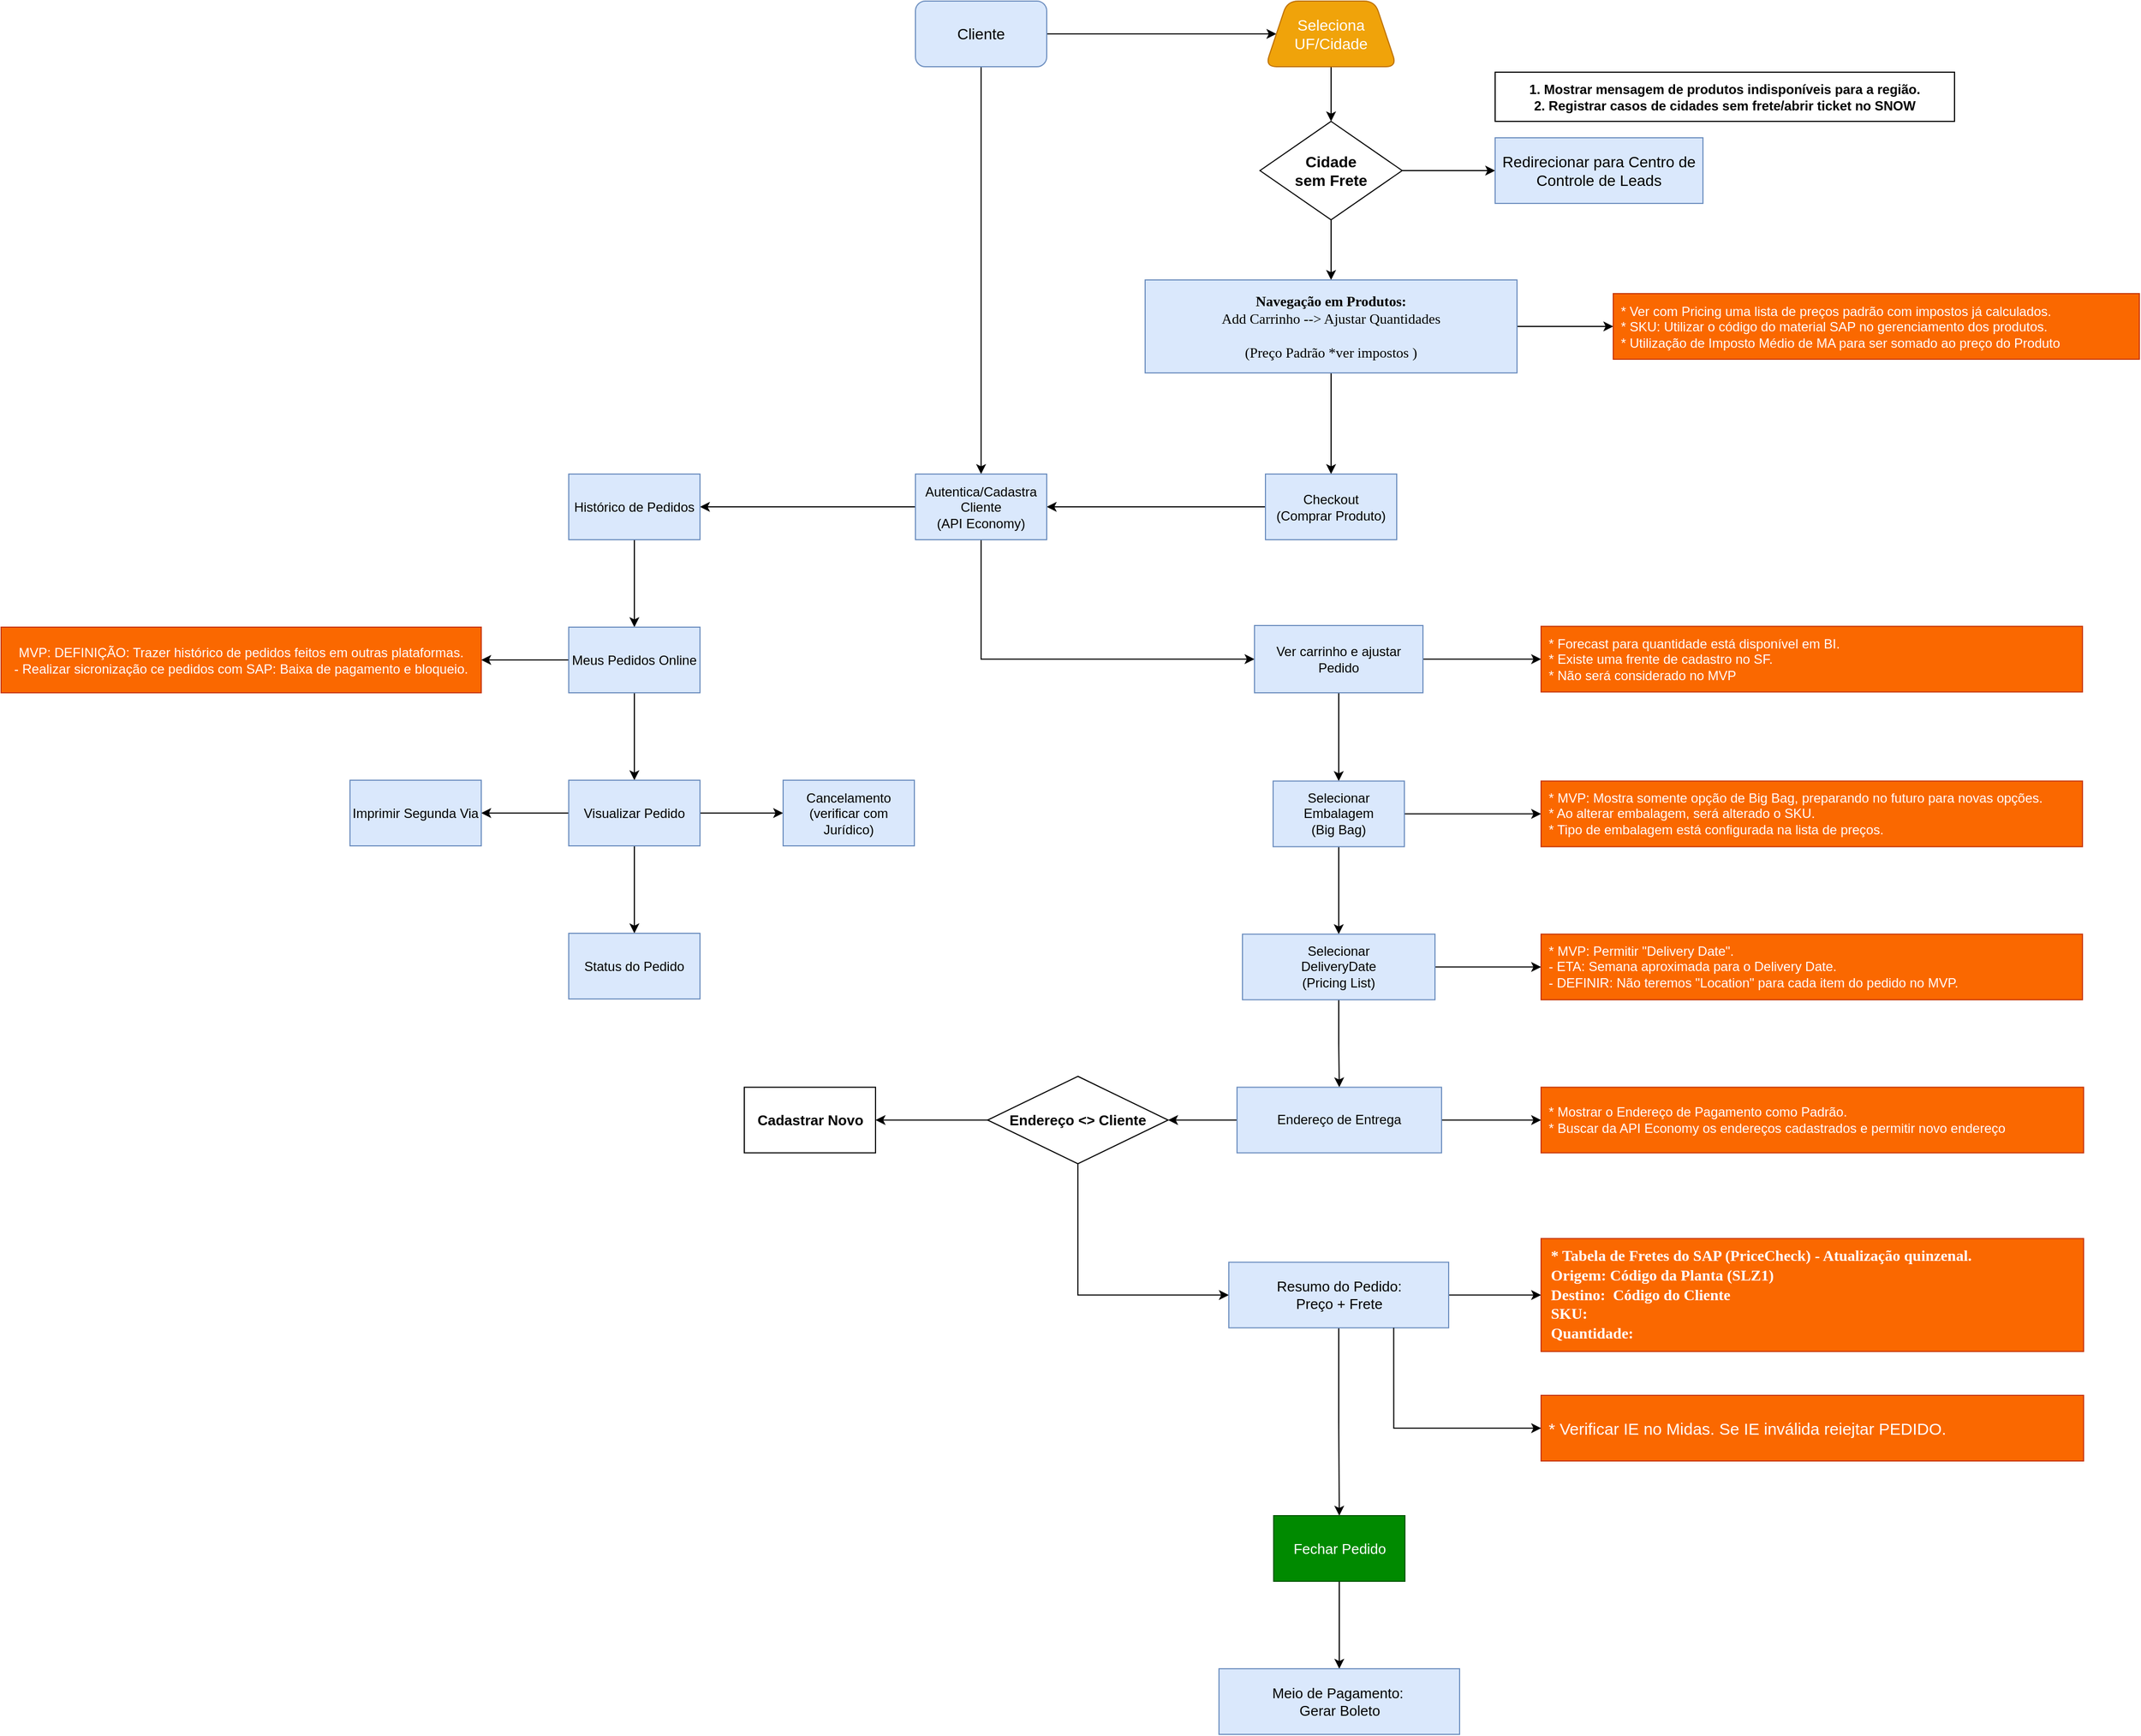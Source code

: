 <mxfile version="13.7.1" type="github" pages="2">
  <diagram id="v70nW824M8R4AOz3LLfw" name="OrderEntry">
    <mxGraphModel dx="2553" dy="782" grid="1" gridSize="11" guides="1" tooltips="1" connect="1" arrows="1" fold="1" page="1" pageScale="1" pageWidth="850" pageHeight="1100" math="0" shadow="0">
      <root>
        <mxCell id="0" />
        <mxCell id="1" parent="0" />
        <mxCell id="3Qp2xXLN1smk-MfCKVBW-4" value="" style="edgeStyle=orthogonalEdgeStyle;rounded=0;orthogonalLoop=1;jettySize=auto;html=1;" parent="1" source="3Qp2xXLN1smk-MfCKVBW-2" target="3Qp2xXLN1smk-MfCKVBW-3" edge="1">
          <mxGeometry relative="1" as="geometry" />
        </mxCell>
        <mxCell id="jS5UeziIzz8t74J8Ag5z-24" style="edgeStyle=orthogonalEdgeStyle;rounded=0;orthogonalLoop=1;jettySize=auto;html=1;fontSize=13;fontColor=#000000;" parent="1" source="3Qp2xXLN1smk-MfCKVBW-2" target="jS5UeziIzz8t74J8Ag5z-3" edge="1">
          <mxGeometry relative="1" as="geometry" />
        </mxCell>
        <mxCell id="3Qp2xXLN1smk-MfCKVBW-2" value="&lt;font style=&quot;font-size: 14px&quot;&gt;Cliente&lt;/font&gt;" style="rounded=1;whiteSpace=wrap;html=1;fillColor=#dae8fc;strokeColor=#6c8ebf;fontSize=13;" parent="1" vertex="1">
          <mxGeometry y="210" width="120" height="60" as="geometry" />
        </mxCell>
        <mxCell id="3Qp2xXLN1smk-MfCKVBW-7" style="edgeStyle=orthogonalEdgeStyle;rounded=0;orthogonalLoop=1;jettySize=auto;html=1;entryX=0.5;entryY=0;entryDx=0;entryDy=0;" parent="1" source="3Qp2xXLN1smk-MfCKVBW-3" target="3Qp2xXLN1smk-MfCKVBW-5" edge="1">
          <mxGeometry relative="1" as="geometry" />
        </mxCell>
        <mxCell id="3Qp2xXLN1smk-MfCKVBW-3" value="&lt;font style=&quot;font-size: 14px&quot;&gt;Seleciona&lt;br&gt;UF/Cidade&lt;/font&gt;" style="shape=trapezoid;perimeter=trapezoidPerimeter;whiteSpace=wrap;html=1;fixedSize=1;rounded=1;fillColor=#f0a30a;strokeColor=#BD7000;fontColor=#ffffff;" parent="1" vertex="1">
          <mxGeometry x="320" y="210" width="120" height="60" as="geometry" />
        </mxCell>
        <mxCell id="3Qp2xXLN1smk-MfCKVBW-10" value="" style="edgeStyle=orthogonalEdgeStyle;rounded=0;orthogonalLoop=1;jettySize=auto;html=1;" parent="1" source="3Qp2xXLN1smk-MfCKVBW-5" target="3Qp2xXLN1smk-MfCKVBW-9" edge="1">
          <mxGeometry relative="1" as="geometry" />
        </mxCell>
        <mxCell id="3Qp2xXLN1smk-MfCKVBW-14" value="" style="edgeStyle=orthogonalEdgeStyle;rounded=0;orthogonalLoop=1;jettySize=auto;html=1;" parent="1" source="3Qp2xXLN1smk-MfCKVBW-5" target="3Qp2xXLN1smk-MfCKVBW-13" edge="1">
          <mxGeometry relative="1" as="geometry" />
        </mxCell>
        <mxCell id="3Qp2xXLN1smk-MfCKVBW-5" value="&lt;font style=&quot;font-size: 14px&quot;&gt;&lt;b&gt;Cidade &lt;br&gt;sem Frete&lt;/b&gt;&lt;/font&gt;" style="rhombus;whiteSpace=wrap;html=1;" parent="1" vertex="1">
          <mxGeometry x="315" y="320" width="130" height="90" as="geometry" />
        </mxCell>
        <mxCell id="3Qp2xXLN1smk-MfCKVBW-9" value="&lt;font style=&quot;font-size: 14px&quot;&gt;Redirecionar para Centro de Controle de Leads&lt;/font&gt;" style="whiteSpace=wrap;html=1;fillColor=#dae8fc;strokeColor=#6c8ebf;" parent="1" vertex="1">
          <mxGeometry x="530" y="335" width="190" height="60" as="geometry" />
        </mxCell>
        <mxCell id="3Qp2xXLN1smk-MfCKVBW-12" value="&lt;div&gt;1. Mostrar mensagem de produtos indisponíveis para a região.&lt;/div&gt;&lt;div&gt;2. Registrar casos de cidades sem frete/abrir ticket no SNOW&lt;/div&gt;" style="text;html=1;fillColor=none;align=center;verticalAlign=middle;whiteSpace=wrap;rounded=0;fontStyle=1;strokeColor=#000000;" parent="1" vertex="1">
          <mxGeometry x="530" y="275" width="420" height="45" as="geometry" />
        </mxCell>
        <mxCell id="jS5UeziIzz8t74J8Ag5z-2" value="" style="edgeStyle=orthogonalEdgeStyle;rounded=0;orthogonalLoop=1;jettySize=auto;html=1;fontSize=13;fontColor=#000000;" parent="1" source="3Qp2xXLN1smk-MfCKVBW-13" target="jS5UeziIzz8t74J8Ag5z-1" edge="1">
          <mxGeometry relative="1" as="geometry" />
        </mxCell>
        <mxCell id="jS5UeziIzz8t74J8Ag5z-4" value="" style="edgeStyle=orthogonalEdgeStyle;rounded=0;orthogonalLoop=1;jettySize=auto;html=1;fontSize=13;fontColor=#000000;exitX=0;exitY=0.5;exitDx=0;exitDy=0;entryX=1;entryY=0.5;entryDx=0;entryDy=0;" parent="1" source="jS5UeziIzz8t74J8Ag5z-1" target="jS5UeziIzz8t74J8Ag5z-3" edge="1">
          <mxGeometry relative="1" as="geometry" />
        </mxCell>
        <mxCell id="jS5UeziIzz8t74J8Ag5z-32" value="" style="edgeStyle=orthogonalEdgeStyle;rounded=0;orthogonalLoop=1;jettySize=auto;html=1;fontSize=13;fontColor=#000000;" parent="1" source="3Qp2xXLN1smk-MfCKVBW-13" target="jS5UeziIzz8t74J8Ag5z-31" edge="1">
          <mxGeometry relative="1" as="geometry" />
        </mxCell>
        <mxCell id="3Qp2xXLN1smk-MfCKVBW-13" value="&lt;p style=&quot;margin-top: 0pt ; margin-bottom: 0pt ; margin-left: 0in ; text-indent: 0in ; font-size: 13px&quot;&gt;&lt;span style=&quot;font-family: &amp;#34;calibri&amp;#34;&quot;&gt;&lt;font style=&quot;font-size: 13px&quot;&gt;&lt;b&gt;Navegação em Produtos:&lt;/b&gt;&lt;/font&gt;&lt;/span&gt;&lt;/p&gt;&lt;p style=&quot;margin-top: 0pt ; margin-bottom: 0pt ; margin-left: 0in ; text-indent: 0in ; font-size: 13px&quot;&gt;&lt;font style=&quot;font-size: 13px&quot;&gt;&lt;span style=&quot;font-family: &amp;#34;calibri&amp;#34;&quot;&gt;Add&lt;/span&gt;&lt;span style=&quot;font-family: &amp;#34;calibri&amp;#34; ; vertical-align: baseline&quot;&gt; Carrinho --&amp;gt; Ajustar Quantidades&lt;/span&gt;&lt;span style=&quot;font-family: &amp;#34;calibri&amp;#34;&quot;&gt;&lt;br&gt;&lt;br&gt;&lt;/span&gt;&lt;span style=&quot;font-family: &amp;#34;calibri&amp;#34;&quot;&gt;(Preço Padrão *ver impostos )&lt;/span&gt;&lt;/font&gt;&lt;/p&gt;" style="whiteSpace=wrap;html=1;fillColor=#dae8fc;strokeColor=#6c8ebf;fontStyle=0" parent="1" vertex="1">
          <mxGeometry x="210" y="465" width="340" height="85" as="geometry" />
        </mxCell>
        <mxCell id="jS5UeziIzz8t74J8Ag5z-1" value="Checkout&lt;br&gt;(Comprar Produto)" style="whiteSpace=wrap;html=1;fontStyle=0;strokeColor=#6c8ebf;fillColor=#dae8fc;" parent="1" vertex="1">
          <mxGeometry x="320" y="642.5" width="120" height="60" as="geometry" />
        </mxCell>
        <mxCell id="jS5UeziIzz8t74J8Ag5z-6" value="" style="edgeStyle=orthogonalEdgeStyle;rounded=0;orthogonalLoop=1;jettySize=auto;html=1;fontSize=13;fontColor=#000000;" parent="1" source="jS5UeziIzz8t74J8Ag5z-3" target="jS5UeziIzz8t74J8Ag5z-5" edge="1">
          <mxGeometry relative="1" as="geometry" />
        </mxCell>
        <mxCell id="jS5UeziIzz8t74J8Ag5z-26" value="" style="edgeStyle=orthogonalEdgeStyle;rounded=0;orthogonalLoop=1;jettySize=auto;html=1;fontSize=13;fontColor=#000000;exitX=0.5;exitY=1;exitDx=0;exitDy=0;entryX=0;entryY=0.5;entryDx=0;entryDy=0;" parent="1" source="jS5UeziIzz8t74J8Ag5z-3" target="jS5UeziIzz8t74J8Ag5z-25" edge="1">
          <mxGeometry relative="1" as="geometry" />
        </mxCell>
        <mxCell id="jS5UeziIzz8t74J8Ag5z-3" value="Autentica/Cadastra Cliente&lt;br&gt;(API Economy)" style="whiteSpace=wrap;html=1;fontStyle=0;strokeColor=#6c8ebf;fillColor=#dae8fc;" parent="1" vertex="1">
          <mxGeometry y="642.5" width="120" height="60" as="geometry" />
        </mxCell>
        <mxCell id="jS5UeziIzz8t74J8Ag5z-8" value="" style="edgeStyle=orthogonalEdgeStyle;rounded=0;orthogonalLoop=1;jettySize=auto;html=1;fontSize=13;fontColor=#000000;" parent="1" source="jS5UeziIzz8t74J8Ag5z-5" target="jS5UeziIzz8t74J8Ag5z-7" edge="1">
          <mxGeometry relative="1" as="geometry" />
        </mxCell>
        <mxCell id="jS5UeziIzz8t74J8Ag5z-5" value="Histórico de Pedidos" style="whiteSpace=wrap;html=1;fontStyle=0;strokeColor=#6c8ebf;fillColor=#dae8fc;" parent="1" vertex="1">
          <mxGeometry x="-317" y="642.5" width="120" height="60" as="geometry" />
        </mxCell>
        <mxCell id="jS5UeziIzz8t74J8Ag5z-10" value="" style="edgeStyle=orthogonalEdgeStyle;rounded=0;orthogonalLoop=1;jettySize=auto;html=1;fontSize=13;fontColor=#000000;" parent="1" source="jS5UeziIzz8t74J8Ag5z-7" target="jS5UeziIzz8t74J8Ag5z-9" edge="1">
          <mxGeometry relative="1" as="geometry" />
        </mxCell>
        <mxCell id="jS5UeziIzz8t74J8Ag5z-34" value="" style="edgeStyle=orthogonalEdgeStyle;rounded=0;orthogonalLoop=1;jettySize=auto;html=1;fontSize=13;fontColor=#000000;" parent="1" source="jS5UeziIzz8t74J8Ag5z-7" target="jS5UeziIzz8t74J8Ag5z-33" edge="1">
          <mxGeometry relative="1" as="geometry" />
        </mxCell>
        <mxCell id="jS5UeziIzz8t74J8Ag5z-7" value="Meus Pedidos Online" style="whiteSpace=wrap;html=1;fontStyle=0;strokeColor=#6c8ebf;fillColor=#dae8fc;" parent="1" vertex="1">
          <mxGeometry x="-317" y="782.5" width="120" height="60" as="geometry" />
        </mxCell>
        <mxCell id="jS5UeziIzz8t74J8Ag5z-12" value="" style="edgeStyle=orthogonalEdgeStyle;rounded=0;orthogonalLoop=1;jettySize=auto;html=1;fontSize=13;fontColor=#000000;" parent="1" source="jS5UeziIzz8t74J8Ag5z-9" target="jS5UeziIzz8t74J8Ag5z-11" edge="1">
          <mxGeometry relative="1" as="geometry" />
        </mxCell>
        <mxCell id="jS5UeziIzz8t74J8Ag5z-14" value="" style="edgeStyle=orthogonalEdgeStyle;rounded=0;orthogonalLoop=1;jettySize=auto;html=1;fontSize=13;fontColor=#000000;" parent="1" source="jS5UeziIzz8t74J8Ag5z-9" target="jS5UeziIzz8t74J8Ag5z-13" edge="1">
          <mxGeometry relative="1" as="geometry" />
        </mxCell>
        <mxCell id="jS5UeziIzz8t74J8Ag5z-19" value="" style="edgeStyle=orthogonalEdgeStyle;rounded=0;orthogonalLoop=1;jettySize=auto;html=1;fontSize=13;fontColor=#000000;" parent="1" source="jS5UeziIzz8t74J8Ag5z-9" target="jS5UeziIzz8t74J8Ag5z-18" edge="1">
          <mxGeometry relative="1" as="geometry" />
        </mxCell>
        <mxCell id="jS5UeziIzz8t74J8Ag5z-9" value="Visualizar Pedido" style="whiteSpace=wrap;html=1;fontStyle=0;strokeColor=#6c8ebf;fillColor=#dae8fc;" parent="1" vertex="1">
          <mxGeometry x="-317" y="922.5" width="120" height="60" as="geometry" />
        </mxCell>
        <mxCell id="jS5UeziIzz8t74J8Ag5z-11" value="Imprimir Segunda Via" style="whiteSpace=wrap;html=1;fontStyle=0;strokeColor=#6c8ebf;fillColor=#dae8fc;" parent="1" vertex="1">
          <mxGeometry x="-517" y="922.5" width="120" height="60" as="geometry" />
        </mxCell>
        <mxCell id="jS5UeziIzz8t74J8Ag5z-13" value="Status do Pedido" style="whiteSpace=wrap;html=1;fontStyle=0;strokeColor=#6c8ebf;fillColor=#dae8fc;" parent="1" vertex="1">
          <mxGeometry x="-317" y="1062.5" width="120" height="60" as="geometry" />
        </mxCell>
        <mxCell id="jS5UeziIzz8t74J8Ag5z-18" value="Cancelamento&lt;br&gt;(verificar com Jurídico)" style="whiteSpace=wrap;html=1;fontStyle=0;strokeColor=#6c8ebf;fillColor=#dae8fc;" parent="1" vertex="1">
          <mxGeometry x="-121" y="922.5" width="120" height="60" as="geometry" />
        </mxCell>
        <mxCell id="jS5UeziIzz8t74J8Ag5z-28" value="" style="edgeStyle=orthogonalEdgeStyle;rounded=0;orthogonalLoop=1;jettySize=auto;html=1;fontSize=13;fontColor=#000000;" parent="1" source="jS5UeziIzz8t74J8Ag5z-25" target="jS5UeziIzz8t74J8Ag5z-27" edge="1">
          <mxGeometry relative="1" as="geometry" />
        </mxCell>
        <mxCell id="jS5UeziIzz8t74J8Ag5z-36" value="" style="edgeStyle=orthogonalEdgeStyle;rounded=0;orthogonalLoop=1;jettySize=auto;html=1;fontSize=13;fontColor=#000000;" parent="1" source="jS5UeziIzz8t74J8Ag5z-25" target="jS5UeziIzz8t74J8Ag5z-35" edge="1">
          <mxGeometry relative="1" as="geometry" />
        </mxCell>
        <mxCell id="jS5UeziIzz8t74J8Ag5z-25" value="Ver carrinho e ajustar Pedido" style="whiteSpace=wrap;html=1;fontStyle=0;strokeColor=#6c8ebf;fillColor=#dae8fc;" parent="1" vertex="1">
          <mxGeometry x="310" y="781" width="154" height="61.5" as="geometry" />
        </mxCell>
        <mxCell id="jS5UeziIzz8t74J8Ag5z-27" value="* Forecast para quantidade está disponível em BI.&lt;br&gt;* Existe uma frente de cadastro no  SF.&lt;br&gt;* Não será considerado no MVP" style="whiteSpace=wrap;html=1;fontStyle=0;strokeColor=#C73500;fillColor=#fa6800;fontColor=#ffffff;align=left;spacingLeft=5;" parent="1" vertex="1">
          <mxGeometry x="572" y="781.75" width="495" height="60" as="geometry" />
        </mxCell>
        <mxCell id="jS5UeziIzz8t74J8Ag5z-31" value="&lt;div&gt;* Ver com Pricing uma lista de preços padrão com impostos já calculados.&lt;/div&gt;&lt;div&gt;* SKU: Utilizar o código do material SAP no gerenciamento dos produtos.&lt;/div&gt;&lt;div&gt;* Utilização de Imposto Médio de MA para ser somado ao preço do Produto&lt;/div&gt;" style="whiteSpace=wrap;html=1;fontStyle=0;strokeColor=#C73500;fillColor=#fa6800;fontColor=#ffffff;align=left;spacingLeft=5;" parent="1" vertex="1">
          <mxGeometry x="638" y="477.5" width="481" height="60" as="geometry" />
        </mxCell>
        <mxCell id="jS5UeziIzz8t74J8Ag5z-33" value="&lt;div&gt;MVP: DEFINIÇÃO: Trazer histórico de pedidos feitos em outras plataformas.&lt;/div&gt;&lt;div&gt;- Realizar sicronização ce pedidos com SAP: Baixa de pagamento e bloqueio.&lt;/div&gt;" style="whiteSpace=wrap;html=1;fontStyle=0;strokeColor=#C73500;fillColor=#fa6800;fontColor=#ffffff;" parent="1" vertex="1">
          <mxGeometry x="-836" y="782.5" width="439" height="60" as="geometry" />
        </mxCell>
        <mxCell id="jS5UeziIzz8t74J8Ag5z-39" value="" style="edgeStyle=orthogonalEdgeStyle;rounded=0;orthogonalLoop=1;jettySize=auto;html=1;fontSize=13;fontColor=#000000;" parent="1" source="jS5UeziIzz8t74J8Ag5z-35" target="jS5UeziIzz8t74J8Ag5z-38" edge="1">
          <mxGeometry relative="1" as="geometry" />
        </mxCell>
        <mxCell id="jS5UeziIzz8t74J8Ag5z-41" value="" style="edgeStyle=orthogonalEdgeStyle;rounded=0;orthogonalLoop=1;jettySize=auto;html=1;fontSize=13;fontColor=#000000;" parent="1" source="jS5UeziIzz8t74J8Ag5z-35" target="jS5UeziIzz8t74J8Ag5z-40" edge="1">
          <mxGeometry relative="1" as="geometry" />
        </mxCell>
        <mxCell id="jS5UeziIzz8t74J8Ag5z-35" value="Selecionar Embalagem&lt;br&gt;(Big Bag)" style="whiteSpace=wrap;html=1;fontStyle=0;strokeColor=#6c8ebf;fillColor=#dae8fc;" parent="1" vertex="1">
          <mxGeometry x="327" y="923.25" width="120" height="60" as="geometry" />
        </mxCell>
        <mxCell id="jS5UeziIzz8t74J8Ag5z-38" value="&lt;div&gt;* MVP: Mostra somente opção de Big Bag, preparando no futuro para novas opções.&lt;/div&gt;&lt;div&gt;* Ao alterar embalagem, será alterado o SKU.&lt;/div&gt;&lt;div&gt;* Tipo de embalagem está configurada na lista de preços.&lt;/div&gt;" style="whiteSpace=wrap;html=1;fontStyle=0;strokeColor=#C73500;fillColor=#fa6800;fontColor=#ffffff;align=left;spacingLeft=5;" parent="1" vertex="1">
          <mxGeometry x="572" y="923.25" width="495" height="60" as="geometry" />
        </mxCell>
        <mxCell id="jS5UeziIzz8t74J8Ag5z-43" value="" style="edgeStyle=orthogonalEdgeStyle;rounded=0;orthogonalLoop=1;jettySize=auto;html=1;fontSize=13;fontColor=#000000;" parent="1" source="jS5UeziIzz8t74J8Ag5z-40" target="jS5UeziIzz8t74J8Ag5z-42" edge="1">
          <mxGeometry relative="1" as="geometry" />
        </mxCell>
        <mxCell id="jS5UeziIzz8t74J8Ag5z-45" value="" style="edgeStyle=orthogonalEdgeStyle;rounded=0;orthogonalLoop=1;jettySize=auto;html=1;fontSize=13;fontColor=#000000;" parent="1" source="jS5UeziIzz8t74J8Ag5z-40" target="jS5UeziIzz8t74J8Ag5z-44" edge="1">
          <mxGeometry relative="1" as="geometry" />
        </mxCell>
        <mxCell id="jS5UeziIzz8t74J8Ag5z-40" value="Selecionar&lt;br&gt;DeliveryDate&lt;br&gt;(Pricing List)" style="whiteSpace=wrap;html=1;fontStyle=0;strokeColor=#6c8ebf;fillColor=#dae8fc;" parent="1" vertex="1">
          <mxGeometry x="299" y="1063.25" width="176" height="60" as="geometry" />
        </mxCell>
        <mxCell id="jS5UeziIzz8t74J8Ag5z-42" value="&lt;div&gt;* MVP: Permitir &quot;Delivery Date&quot;.&lt;/div&gt;&lt;div&gt;- ETA: Semana aproximada para o Delivery Date.&lt;/div&gt;&lt;div style=&quot;&quot;&gt;- DEFINIR: Não teremos &quot;Location&quot; para cada item do pedido no MVP.&lt;/div&gt;" style="whiteSpace=wrap;html=1;fontStyle=0;strokeColor=#C73500;fillColor=#fa6800;fontColor=#ffffff;align=left;spacingLeft=5;" parent="1" vertex="1">
          <mxGeometry x="572" y="1063.25" width="495" height="60" as="geometry" />
        </mxCell>
        <mxCell id="jS5UeziIzz8t74J8Ag5z-47" value="" style="edgeStyle=orthogonalEdgeStyle;rounded=0;orthogonalLoop=1;jettySize=auto;html=1;fontSize=13;fontColor=#000000;" parent="1" source="jS5UeziIzz8t74J8Ag5z-44" target="jS5UeziIzz8t74J8Ag5z-46" edge="1">
          <mxGeometry relative="1" as="geometry" />
        </mxCell>
        <mxCell id="jS5UeziIzz8t74J8Ag5z-49" style="edgeStyle=orthogonalEdgeStyle;rounded=0;orthogonalLoop=1;jettySize=auto;html=1;fontSize=13;fontColor=#000000;" parent="1" source="jS5UeziIzz8t74J8Ag5z-44" target="jS5UeziIzz8t74J8Ag5z-48" edge="1">
          <mxGeometry relative="1" as="geometry" />
        </mxCell>
        <mxCell id="jS5UeziIzz8t74J8Ag5z-44" value="Endereço de Entrega" style="whiteSpace=wrap;html=1;fontStyle=0;strokeColor=#6c8ebf;fillColor=#dae8fc;" parent="1" vertex="1">
          <mxGeometry x="294" y="1203.25" width="187" height="60" as="geometry" />
        </mxCell>
        <mxCell id="jS5UeziIzz8t74J8Ag5z-46" value="* Mostrar o Endereço de Pagamento como Padrão.&lt;br&gt;* Buscar da API Economy os endereços cadastrados e permitir novo endereço" style="whiteSpace=wrap;html=1;fontStyle=0;strokeColor=#C73500;fillColor=#fa6800;fontColor=#ffffff;align=left;spacingLeft=5;" parent="1" vertex="1">
          <mxGeometry x="572" y="1203.25" width="496" height="60" as="geometry" />
        </mxCell>
        <mxCell id="jS5UeziIzz8t74J8Ag5z-51" value="" style="edgeStyle=orthogonalEdgeStyle;rounded=0;orthogonalLoop=1;jettySize=auto;html=1;fontSize=13;fontColor=#000000;" parent="1" source="jS5UeziIzz8t74J8Ag5z-48" target="jS5UeziIzz8t74J8Ag5z-50" edge="1">
          <mxGeometry relative="1" as="geometry" />
        </mxCell>
        <mxCell id="jS5UeziIzz8t74J8Ag5z-53" value="" style="edgeStyle=orthogonalEdgeStyle;rounded=0;orthogonalLoop=1;jettySize=auto;html=1;fontSize=13;fontColor=#000000;exitX=0.5;exitY=1;exitDx=0;exitDy=0;entryX=0;entryY=0.5;entryDx=0;entryDy=0;" parent="1" source="jS5UeziIzz8t74J8Ag5z-48" target="jS5UeziIzz8t74J8Ag5z-52" edge="1">
          <mxGeometry relative="1" as="geometry" />
        </mxCell>
        <mxCell id="jS5UeziIzz8t74J8Ag5z-48" value="Endereço &amp;lt;&amp;gt; Cliente" style="rhombus;whiteSpace=wrap;html=1;strokeColor=#000000;fontSize=13;fontColor=#000000;align=center;fontStyle=1" parent="1" vertex="1">
          <mxGeometry x="66" y="1193.25" width="165" height="80" as="geometry" />
        </mxCell>
        <mxCell id="jS5UeziIzz8t74J8Ag5z-50" value="Cadastrar Novo" style="whiteSpace=wrap;html=1;fontSize=13;fontStyle=1;" parent="1" vertex="1">
          <mxGeometry x="-156.5" y="1203.25" width="120" height="60" as="geometry" />
        </mxCell>
        <mxCell id="jS5UeziIzz8t74J8Ag5z-55" style="edgeStyle=orthogonalEdgeStyle;rounded=0;orthogonalLoop=1;jettySize=auto;html=1;entryX=0;entryY=0.5;entryDx=0;entryDy=0;fontSize=13;fontColor=#000000;" parent="1" source="jS5UeziIzz8t74J8Ag5z-52" target="jS5UeziIzz8t74J8Ag5z-54" edge="1">
          <mxGeometry relative="1" as="geometry" />
        </mxCell>
        <mxCell id="jS5UeziIzz8t74J8Ag5z-57" value="" style="edgeStyle=orthogonalEdgeStyle;rounded=0;orthogonalLoop=1;jettySize=auto;html=1;fontSize=13;fontColor=#000000;" parent="1" source="jS5UeziIzz8t74J8Ag5z-52" target="jS5UeziIzz8t74J8Ag5z-56" edge="1">
          <mxGeometry relative="1" as="geometry" />
        </mxCell>
        <mxCell id="jS5UeziIzz8t74J8Ag5z-52" value="Resumo do Pedido: &lt;br&gt;Preço + Frete" style="whiteSpace=wrap;html=1;fontSize=13;fontStyle=0;fillColor=#dae8fc;strokeColor=#6c8ebf;" parent="1" vertex="1">
          <mxGeometry x="286.5" y="1363.25" width="201" height="60" as="geometry" />
        </mxCell>
        <mxCell id="jS5UeziIzz8t74J8Ag5z-54" value="&lt;p style=&quot;margin-top: 0pt ; margin-bottom: 0pt ; margin-left: 0in ; text-indent: 0in ; font-size: 14px&quot;&gt;&lt;font face=&quot;calibri&quot; style=&quot;font-size: 14px&quot;&gt;&lt;b&gt;* Tabela de Fretes do SAP (PriceCheck) - Atualização quinzenal.&lt;/b&gt;&lt;/font&gt;&lt;/p&gt;&lt;p style=&quot;margin-top: 0pt ; margin-bottom: 0pt ; margin-left: 0in ; text-indent: 0in ; font-size: 14px&quot;&gt;&lt;font face=&quot;calibri&quot; style=&quot;font-size: 14px&quot;&gt;&lt;b&gt;Origem: Código da Planta (SLZ1)&lt;/b&gt;&lt;/font&gt;&lt;/p&gt;&lt;p style=&quot;margin-top: 0pt ; margin-bottom: 0pt ; margin-left: 0in ; text-indent: 0in ; font-size: 14px&quot;&gt;&lt;font face=&quot;calibri&quot; style=&quot;font-size: 14px&quot;&gt;&lt;b&gt;Destino:&amp;nbsp; Código do Cliente&lt;/b&gt;&lt;/font&gt;&lt;/p&gt;&lt;p style=&quot;margin-top: 0pt ; margin-bottom: 0pt ; margin-left: 0in ; text-indent: 0in ; font-size: 14px&quot;&gt;&lt;font face=&quot;calibri&quot; style=&quot;font-size: 14px&quot;&gt;&lt;b&gt;SKU:&lt;/b&gt;&lt;/font&gt;&lt;/p&gt;&lt;p style=&quot;margin-top: 0pt ; margin-bottom: 0pt ; margin-left: 0in ; text-indent: 0in ; font-size: 14px&quot;&gt;&lt;font face=&quot;calibri&quot; style=&quot;font-size: 14px&quot;&gt;&lt;b&gt;Quantidade:&lt;/b&gt;&lt;/font&gt;&lt;/p&gt;" style="whiteSpace=wrap;html=1;fontStyle=0;strokeColor=#C73500;fillColor=#fa6800;fontColor=#ffffff;align=left;spacingLeft=7;" parent="1" vertex="1">
          <mxGeometry x="572" y="1341.62" width="496" height="103.25" as="geometry" />
        </mxCell>
        <mxCell id="jS5UeziIzz8t74J8Ag5z-59" value="" style="edgeStyle=orthogonalEdgeStyle;rounded=0;orthogonalLoop=1;jettySize=auto;html=1;fontSize=13;fontColor=#000000;" parent="1" source="jS5UeziIzz8t74J8Ag5z-56" target="jS5UeziIzz8t74J8Ag5z-58" edge="1">
          <mxGeometry relative="1" as="geometry" />
        </mxCell>
        <mxCell id="jS5UeziIzz8t74J8Ag5z-56" value="Fechar Pedido" style="whiteSpace=wrap;html=1;fontSize=13;fontStyle=0;strokeColor=#005700;fillColor=#008a00;fontColor=#ffffff;" parent="1" vertex="1">
          <mxGeometry x="327.5" y="1595" width="120" height="60" as="geometry" />
        </mxCell>
        <mxCell id="jS5UeziIzz8t74J8Ag5z-58" value="Meio de Pagamento:&amp;nbsp;&lt;br&gt;Gerar Boleto" style="whiteSpace=wrap;html=1;fontSize=13;fontStyle=0;strokeColor=#6c8ebf;fillColor=#dae8fc;" parent="1" vertex="1">
          <mxGeometry x="277.5" y="1735" width="220" height="60" as="geometry" />
        </mxCell>
        <mxCell id="R43ezIsuh7eKpSxC0ER7-2" value="* Verificar IE no Midas. Se IE inválida reiejtar PEDIDO." style="whiteSpace=wrap;html=1;fontStyle=0;strokeColor=#C73500;fillColor=#fa6800;fontColor=#ffffff;align=left;spacingLeft=5;fontSize=15;" vertex="1" parent="1">
          <mxGeometry x="572" y="1485" width="496" height="60" as="geometry" />
        </mxCell>
        <mxCell id="R43ezIsuh7eKpSxC0ER7-3" style="edgeStyle=orthogonalEdgeStyle;rounded=0;orthogonalLoop=1;jettySize=auto;html=1;entryX=0;entryY=0.5;entryDx=0;entryDy=0;fontSize=13;fontColor=#000000;exitX=0.75;exitY=1;exitDx=0;exitDy=0;" edge="1" parent="1" source="jS5UeziIzz8t74J8Ag5z-52" target="R43ezIsuh7eKpSxC0ER7-2">
          <mxGeometry relative="1" as="geometry">
            <mxPoint x="475" y="1485.093" as="sourcePoint" />
            <mxPoint x="559.5" y="1485.005" as="targetPoint" />
            <Array as="points">
              <mxPoint x="437" y="1515" />
            </Array>
          </mxGeometry>
        </mxCell>
      </root>
    </mxGraphModel>
  </diagram>
  <diagram id="F6C4VkJwRCMh--I10GQn" name="Entrega">
    <mxGraphModel dx="1117" dy="670" grid="1" gridSize="10" guides="1" tooltips="1" connect="1" arrows="1" fold="1" page="1" pageScale="1" pageWidth="850" pageHeight="1100" math="0" shadow="0">
      <root>
        <mxCell id="eeA8OCcnUGyq8BiIao9--0" />
        <mxCell id="eeA8OCcnUGyq8BiIao9--1" parent="eeA8OCcnUGyq8BiIao9--0" />
        <mxCell id="eeA8OCcnUGyq8BiIao9--5" value="" style="edgeStyle=orthogonalEdgeStyle;rounded=0;orthogonalLoop=1;jettySize=auto;html=1;fontSize=13;fontColor=#000000;" edge="1" parent="eeA8OCcnUGyq8BiIao9--1" source="eeA8OCcnUGyq8BiIao9--3" target="eeA8OCcnUGyq8BiIao9--4">
          <mxGeometry relative="1" as="geometry" />
        </mxCell>
        <mxCell id="eeA8OCcnUGyq8BiIao9--3" value="Liberar Pedido" style="rounded=0;whiteSpace=wrap;html=1;strokeColor=#6c8ebf;fontSize=13;align=center;fillColor=#dae8fc;" vertex="1" parent="eeA8OCcnUGyq8BiIao9--1">
          <mxGeometry x="110" y="80" width="120" height="60" as="geometry" />
        </mxCell>
        <mxCell id="eeA8OCcnUGyq8BiIao9--4" value="Pedidos Liberados para Transporte" style="whiteSpace=wrap;html=1;rounded=0;fontSize=13;strokeColor=#6c8ebf;fillColor=#dae8fc;" vertex="1" parent="eeA8OCcnUGyq8BiIao9--1">
          <mxGeometry x="110" y="220" width="120" height="60" as="geometry" />
        </mxCell>
        <mxCell id="eeA8OCcnUGyq8BiIao9--8" style="edgeStyle=orthogonalEdgeStyle;rounded=0;orthogonalLoop=1;jettySize=auto;html=1;entryX=1;entryY=0.5;entryDx=0;entryDy=0;fontSize=13;fontColor=#000000;" edge="1" parent="eeA8OCcnUGyq8BiIao9--1" source="eeA8OCcnUGyq8BiIao9--6" target="eeA8OCcnUGyq8BiIao9--3">
          <mxGeometry relative="1" as="geometry" />
        </mxCell>
        <mxCell id="eeA8OCcnUGyq8BiIao9--6" value="Proceso de Conciliação bancária automática" style="rounded=0;whiteSpace=wrap;html=1;strokeColor=#C73500;fontSize=13;align=center;fillColor=#fa6800;fontColor=#ffffff;" vertex="1" parent="eeA8OCcnUGyq8BiIao9--1">
          <mxGeometry x="310" y="80" width="200" height="60" as="geometry" />
        </mxCell>
        <mxCell id="eeA8OCcnUGyq8BiIao9--10" style="edgeStyle=orthogonalEdgeStyle;rounded=0;orthogonalLoop=1;jettySize=auto;html=1;fontSize=13;fontColor=#000000;" edge="1" parent="eeA8OCcnUGyq8BiIao9--1" source="eeA8OCcnUGyq8BiIao9--9" target="eeA8OCcnUGyq8BiIao9--4">
          <mxGeometry relative="1" as="geometry" />
        </mxCell>
        <mxCell id="eeA8OCcnUGyq8BiIao9--13" value="" style="edgeStyle=orthogonalEdgeStyle;rounded=0;orthogonalLoop=1;jettySize=auto;html=1;fontSize=13;fontColor=#000000;" edge="1" parent="eeA8OCcnUGyq8BiIao9--1" source="eeA8OCcnUGyq8BiIao9--9" target="eeA8OCcnUGyq8BiIao9--12">
          <mxGeometry relative="1" as="geometry" />
        </mxCell>
        <mxCell id="eeA8OCcnUGyq8BiIao9--9" value="PA" style="whiteSpace=wrap;html=1;rounded=1;fontSize=13;strokeColor=#36393d;fillColor=#cdeb8b;" vertex="1" parent="eeA8OCcnUGyq8BiIao9--1">
          <mxGeometry x="320" y="220" width="120" height="60" as="geometry" />
        </mxCell>
        <mxCell id="eeA8OCcnUGyq8BiIao9--15" value="" style="edgeStyle=orthogonalEdgeStyle;rounded=0;orthogonalLoop=1;jettySize=auto;html=1;fontSize=13;fontColor=#000000;" edge="1" parent="eeA8OCcnUGyq8BiIao9--1" source="eeA8OCcnUGyq8BiIao9--12" target="eeA8OCcnUGyq8BiIao9--14">
          <mxGeometry relative="1" as="geometry" />
        </mxCell>
        <mxCell id="eeA8OCcnUGyq8BiIao9--12" value="Criação do Transporte" style="whiteSpace=wrap;html=1;rounded=0;fontSize=13;strokeColor=#6c8ebf;fillColor=#dae8fc;" vertex="1" parent="eeA8OCcnUGyq8BiIao9--1">
          <mxGeometry x="320" y="330" width="120" height="60" as="geometry" />
        </mxCell>
        <mxCell id="eeA8OCcnUGyq8BiIao9--14" value="Carregamento" style="whiteSpace=wrap;html=1;rounded=0;fontSize=13;strokeColor=#6c8ebf;fillColor=#dae8fc;" vertex="1" parent="eeA8OCcnUGyq8BiIao9--1">
          <mxGeometry x="320" y="440" width="120" height="60" as="geometry" />
        </mxCell>
      </root>
    </mxGraphModel>
  </diagram>
</mxfile>
